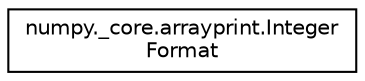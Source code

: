 digraph "Graphical Class Hierarchy"
{
 // LATEX_PDF_SIZE
  edge [fontname="Helvetica",fontsize="10",labelfontname="Helvetica",labelfontsize="10"];
  node [fontname="Helvetica",fontsize="10",shape=record];
  rankdir="LR";
  Node0 [label="numpy._core.arrayprint.Integer\lFormat",height=0.2,width=0.4,color="black", fillcolor="white", style="filled",URL="$classnumpy_1_1__core_1_1arrayprint_1_1IntegerFormat.html",tooltip=" "];
}
